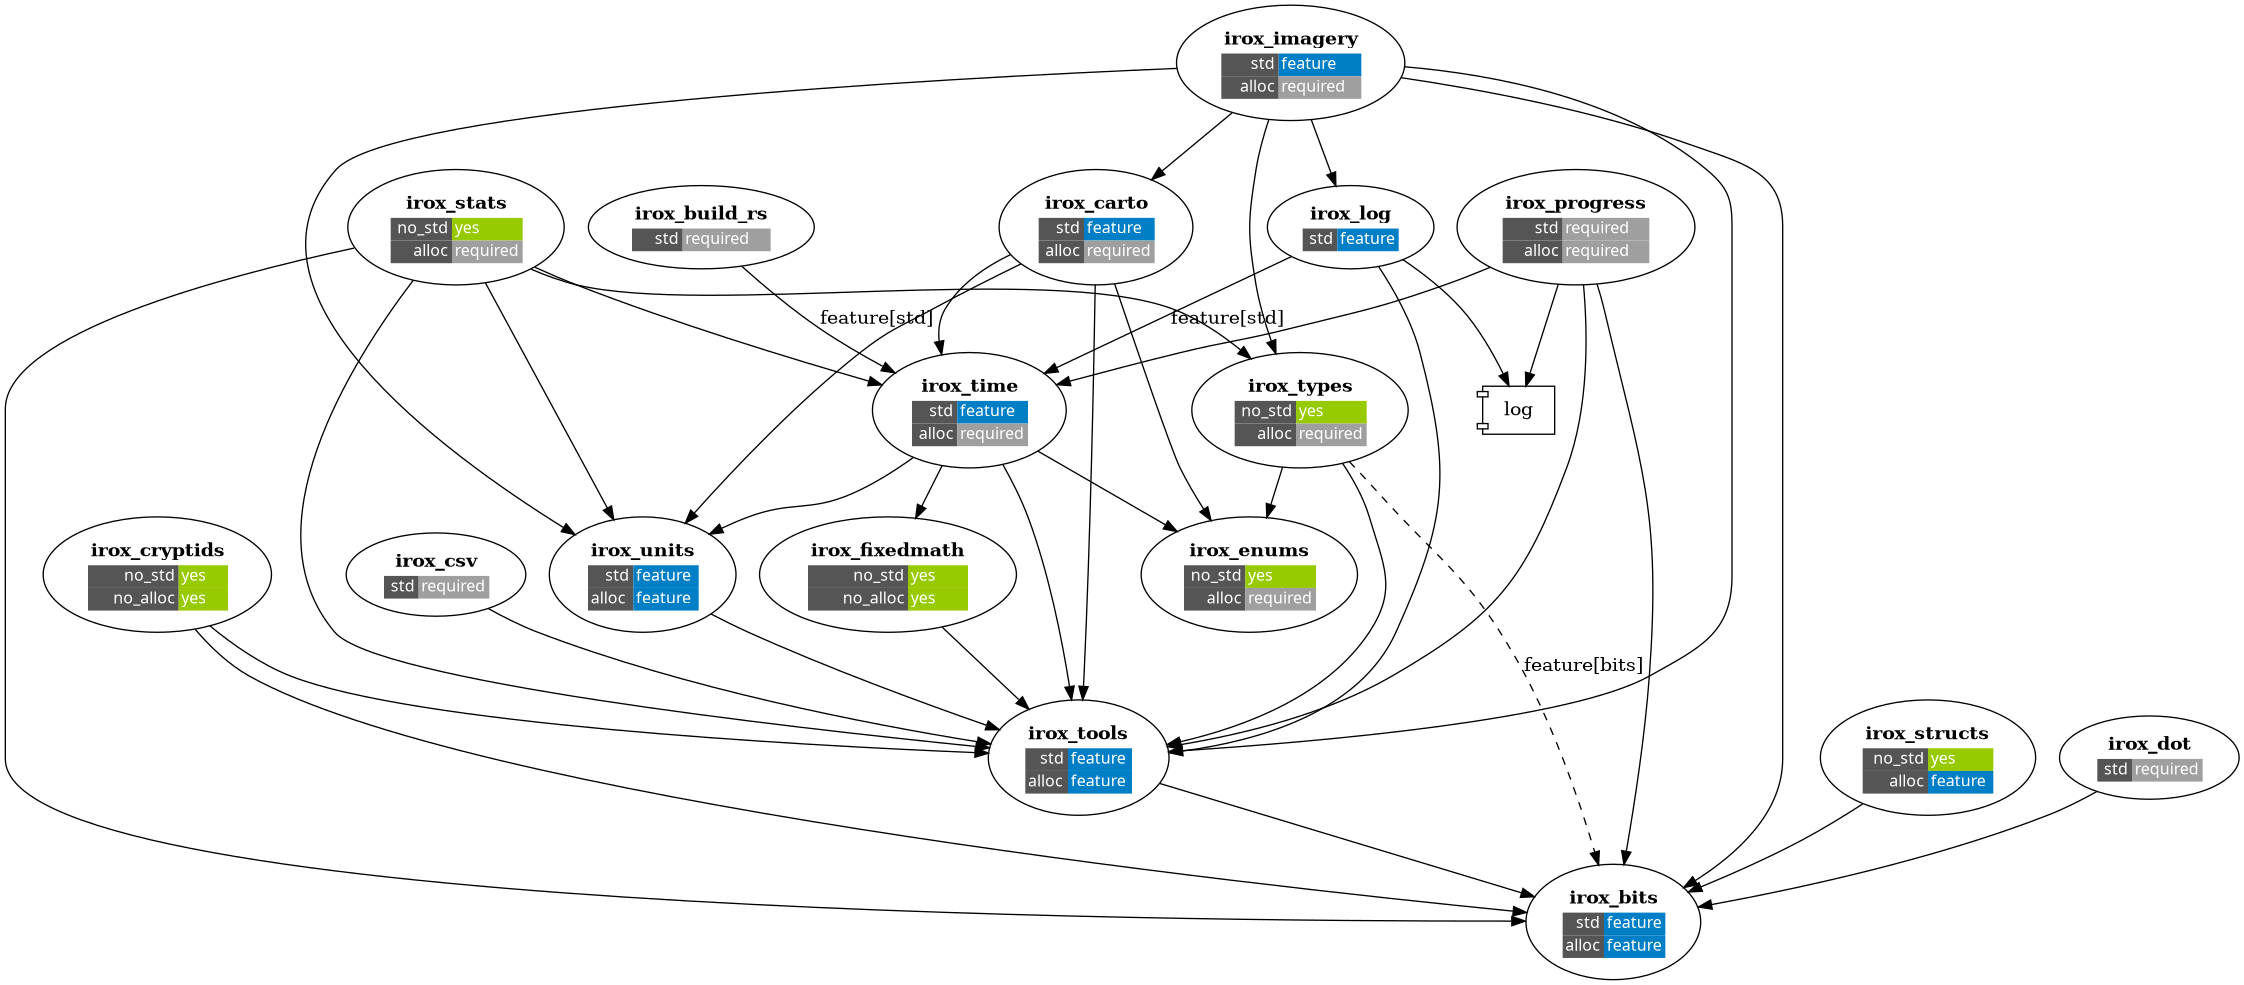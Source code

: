 @startdot

digraph DEPS {
        irox_tools -> irox_bits
        irox_units -> irox_tools
        irox_fixedmath -> irox_tools

        irox_time -> {
            irox_enums
            irox_units
            irox_tools
            irox_fixedmath
        }

        irox_carto -> {
            irox_tools
            irox_enums
            irox_time
        }
        irox_carto -> irox_units;

        irox_cryptids -> {irox_bits irox_tools}

        irox_types -> {
            irox_enums
            irox_tools
        }
        irox_types -> irox_bits [style=dashed,label="feature[bits]"];

        irox_imagery -> {
            irox_log
            irox_bits
            irox_tools
            irox_units
            irox_carto
            irox_types
        }
        irox_stats -> {
            irox_tools
            irox_bits
            irox_types
            irox_time
            irox_units
        }

        irox_progress -> {
            irox_tools [label="feature[std]"]
            irox_bits [label="feature[std]"]
            irox_time [label="feature[std]"]
            log
        }

        irox_structs -> irox_bits

        irox_build_rs -> irox_time [label="feature[std]"]

        irox_csv -> irox_tools

        irox_dot -> irox_bits

        irox_log -> {log irox_tools}
        irox_log -> irox_time [label="feature[std]"]

        log [shape=component]

        irox_bits [label=<
            <TABLE BORDER="0" CELLSPACING="0" CELLPADDING="2" STYLE="ROUNDED">
            <TR><TD COLSPAN="2"><B>irox_bits</B></TD></TR>
                <TR>
                    <TD BGCOLOR="#555555" WIDTH="30" ALIGN="RIGHT"><FONT COLOR="#FFFFFF" FACE="sans-serif" POINT-SIZE="12"> std</FONT></TD>
                    <TD BGCOLOR="#007ec6" WIDTH="41" ALIGN="LEFT"><FONT COLOR="#FFFFFF" FACE="sans-serif" POINT-SIZE="12">feature</FONT></TD>
                </TR>
                <TR>
                    <TD BGCOLOR="#555555" WIDTH="30" ALIGN="LEFT"><FONT COLOR="#FFFFFF" FACE="sans-serif" POINT-SIZE="12">alloc</FONT></TD>
                    <TD BGCOLOR="#007ec6" WIDTH="41" ALIGN="LEFT"><FONT COLOR="#FFFFFF" FACE="sans-serif" POINT-SIZE="12">feature</FONT></TD>
                </TR>
            </TABLE>>]
        irox_tools [label=<
            <TABLE BORDER="0" CELLSPACING="0" CELLPADDING="2" STYLE="ROUNDED">
                <TR><TD COLSPAN="2"><B>irox_tools</B></TD></TR>
                <TR>
                    <TD BGCOLOR="#555555" WIDTH="30" ALIGN="RIGHT"><FONT COLOR="#FFFFFF" FACE="sans-serif" POINT-SIZE="12"> std</FONT></TD>
                    <TD BGCOLOR="#007ec6" WIDTH="41" ALIGN="LEFT"><FONT COLOR="#FFFFFF" FACE="sans-serif" POINT-SIZE="12">feature</FONT></TD>
                </TR>
                <TR>
                    <TD BGCOLOR="#555555" WIDTH="30" ALIGN="LEFT"><FONT COLOR="#FFFFFF" FACE="sans-serif" POINT-SIZE="12">alloc</FONT></TD>
                    <TD BGCOLOR="#007ec6" WIDTH="41" ALIGN="LEFT"><FONT COLOR="#FFFFFF" FACE="sans-serif" POINT-SIZE="12">feature</FONT></TD>
                </TR>
                </TABLE>>]
        irox_cryptids [label=<
              <TABLE BORDER="0" CELLSPACING="0" CELLPADDING="2" STYLE="ROUNDED">
              <TR><TD COLSPAN="2"><B>irox_cryptids</B></TD></TR>
              <TR>
                  <TD BGCOLOR="#555555" WIDTH="41" ALIGN="RIGHT"><FONT COLOR="#FFFFFF" FACE="sans-serif" POINT-SIZE="12"> no_std</FONT></TD>
                  <TD BGCOLOR="#97ca00" WIDTH="23" ALIGN="LEFT"><FONT COLOR="#FFFFFF" FACE="sans-serif" POINT-SIZE="12">yes</FONT></TD>
              </TR>
              <TR>
                    <TD BGCOLOR="#555555" WIDTH="41" ALIGN="RIGHT"><FONT COLOR="#FFFFFF" FACE="sans-serif" POINT-SIZE="12"> no_alloc</FONT></TD>
                    <TD BGCOLOR="#97ca00" WIDTH="23" ALIGN="LEFT"><FONT COLOR="#FFFFFF" FACE="sans-serif" POINT-SIZE="12">yes</FONT></TD>
                </TR>
              </TABLE>>]
        irox_units [label=<
           <TABLE BORDER="0" CELLSPACING="0" CELLPADDING="2" STYLE="ROUNDED">
               <TR><TD COLSPAN="2"><B>irox_units</B></TD></TR>
               <TR>
                   <TD BGCOLOR="#555555" WIDTH="30" ALIGN="RIGHT"><FONT COLOR="#FFFFFF" FACE="sans-serif" POINT-SIZE="12"> std</FONT></TD>
                   <TD BGCOLOR="#007ec6" WIDTH="41" ALIGN="LEFT"><FONT COLOR="#FFFFFF" FACE="sans-serif" POINT-SIZE="12">feature</FONT></TD>
               </TR>
               <TR>
                   <TD BGCOLOR="#555555" WIDTH="30" ALIGN="LEFT"><FONT COLOR="#FFFFFF" FACE="sans-serif" POINT-SIZE="12">alloc</FONT></TD>
                   <TD BGCOLOR="#007ec6" WIDTH="41" ALIGN="LEFT"><FONT COLOR="#FFFFFF" FACE="sans-serif" POINT-SIZE="12">feature</FONT></TD>
               </TR>
               </TABLE>>]
        irox_csv [label=<
           <TABLE BORDER="0" CELLSPACING="0" CELLPADDING="2" STYLE="ROUNDED">
               <TR><TD COLSPAN="2"><B>irox_csv</B></TD></TR>
               <TR>
                   <TD BGCOLOR="#555555" WIDTH="22" ALIGN="RIGHT"><FONT COLOR="#FFFFFF" FACE="sans-serif" POINT-SIZE="12"> std</FONT></TD>
                   <TD BGCOLOR="#9f9f9f" WIDTH="50" ALIGN="LEFT"><FONT COLOR="#FFFFFF" FACE="sans-serif" POINT-SIZE="12">required</FONT></TD>
               </TR>
               </TABLE>>]
        irox_dot [label=<
           <TABLE BORDER="0" CELLSPACING="0" CELLPADDING="2" STYLE="ROUNDED">
               <TR><TD COLSPAN="2"><B>irox_dot</B></TD></TR>
               <TR>
                   <TD BGCOLOR="#555555" WIDTH="22" ALIGN="RIGHT"><FONT COLOR="#FFFFFF" FACE="sans-serif" POINT-SIZE="12"> std</FONT></TD>
                   <TD BGCOLOR="#9f9f9f" WIDTH="50" ALIGN="LEFT"><FONT COLOR="#FFFFFF" FACE="sans-serif" POINT-SIZE="12">required</FONT></TD>
               </TR>
               </TABLE>>]
        irox_build_rs [label=<
           <TABLE BORDER="0" CELLSPACING="0" CELLPADDING="2" STYLE="ROUNDED">
               <TR><TD COLSPAN="2"><B>irox_build_rs</B></TD></TR>
               <TR>
                   <TD BGCOLOR="#555555" WIDTH="22" ALIGN="RIGHT"><FONT COLOR="#FFFFFF" FACE="sans-serif" POINT-SIZE="12"> std</FONT></TD>
                   <TD BGCOLOR="#9f9f9f" WIDTH="50" ALIGN="LEFT"><FONT COLOR="#FFFFFF" FACE="sans-serif" POINT-SIZE="12">required</FONT></TD>
               </TR>
               </TABLE>>]
        irox_fixedmath [label=<
              <TABLE BORDER="0" CELLSPACING="0" CELLPADDING="2" STYLE="ROUNDED">
              <TR><TD COLSPAN="2"><B>irox_fixedmath</B></TD></TR>
              <TR>
                  <TD BGCOLOR="#555555" WIDTH="21" ALIGN="RIGHT"><FONT COLOR="#FFFFFF" FACE="sans-serif" POINT-SIZE="12"> no_std</FONT></TD>
                  <TD BGCOLOR="#97ca00" WIDTH="10" ALIGN="LEFT"><FONT COLOR="#FFFFFF" FACE="sans-serif" POINT-SIZE="12">yes</FONT></TD>
              </TR>
              <TR>
                    <TD BGCOLOR="#555555" WIDTH="21" ALIGN="RIGHT"><FONT COLOR="#FFFFFF" FACE="sans-serif" POINT-SIZE="12"> no_alloc</FONT></TD>
                    <TD BGCOLOR="#97ca00" WIDTH="10" ALIGN="LEFT"><FONT COLOR="#FFFFFF" FACE="sans-serif" POINT-SIZE="12">yes</FONT></TD>
                </TR>
              </TABLE>>]
        irox_time [label=<
              <TABLE BORDER="0" CELLSPACING="0" CELLPADDING="2" STYLE="ROUNDED">
              <TR><TD COLSPAN="2"><B>irox_time</B></TD></TR>
              <TR>
                 <TD BGCOLOR="#555555" WIDTH="30" ALIGN="RIGHT"><FONT COLOR="#FFFFFF" FACE="sans-serif" POINT-SIZE="12"> std</FONT></TD>
                 <TD BGCOLOR="#007ec6" WIDTH="41" ALIGN="LEFT"><FONT COLOR="#FFFFFF" FACE="sans-serif" POINT-SIZE="12">feature</FONT></TD>
             </TR>
              <TR>
                    <TD BGCOLOR="#555555" WIDTH="31" ALIGN="RIGHT"><FONT COLOR="#FFFFFF" FACE="sans-serif" POINT-SIZE="12"> alloc</FONT></TD>
                   <TD BGCOLOR="#9f9f9f" WIDTH="50" ALIGN="LEFT"><FONT COLOR="#FFFFFF" FACE="sans-serif" POINT-SIZE="12">required</FONT></TD>
                </TR>
              </TABLE>>]
        irox_enums [label=<
              <TABLE BORDER="0" CELLSPACING="0" CELLPADDING="2" STYLE="ROUNDED">
              <TR><TD COLSPAN="2"><B>irox_enums</B></TD></TR>
              <TR>
                    <TD BGCOLOR="#555555" WIDTH="21" ALIGN="RIGHT"><FONT COLOR="#FFFFFF" FACE="sans-serif" POINT-SIZE="12"> no_std</FONT></TD>
                    <TD BGCOLOR="#97ca00" WIDTH="10" ALIGN="LEFT"><FONT COLOR="#FFFFFF" FACE="sans-serif" POINT-SIZE="12">yes</FONT></TD>
                </TR>
              <TR>
                    <TD BGCOLOR="#555555" WIDTH="31" ALIGN="RIGHT"><FONT COLOR="#FFFFFF" FACE="sans-serif" POINT-SIZE="12"> alloc</FONT></TD>
                   <TD BGCOLOR="#9f9f9f" WIDTH="50" ALIGN="LEFT"><FONT COLOR="#FFFFFF" FACE="sans-serif" POINT-SIZE="12">required</FONT></TD>
                </TR>
              </TABLE>>]
        irox_carto [label=<
              <TABLE BORDER="0" CELLSPACING="0" CELLPADDING="2" STYLE="ROUNDED">
              <TR><TD COLSPAN="2"><B>irox_carto</B></TD></TR>
              <TR>
                 <TD BGCOLOR="#555555" WIDTH="30" ALIGN="RIGHT"><FONT COLOR="#FFFFFF" FACE="sans-serif" POINT-SIZE="12"> std</FONT></TD>
                 <TD BGCOLOR="#007ec6" WIDTH="41" ALIGN="LEFT"><FONT COLOR="#FFFFFF" FACE="sans-serif" POINT-SIZE="12">feature</FONT></TD>
             </TR>
              <TR>
                    <TD BGCOLOR="#555555" WIDTH="31" ALIGN="RIGHT"><FONT COLOR="#FFFFFF" FACE="sans-serif" POINT-SIZE="12"> alloc</FONT></TD>
                   <TD BGCOLOR="#9f9f9f" WIDTH="50" ALIGN="LEFT"><FONT COLOR="#FFFFFF" FACE="sans-serif" POINT-SIZE="12">required</FONT></TD>
                </TR>
              </TABLE>>]
        irox_structs [label=<
              <TABLE BORDER="0" CELLSPACING="0" CELLPADDING="2" STYLE="ROUNDED">
              <TR><TD COLSPAN="2"><B>irox_structs</B></TD></TR>
              <TR>
                    <TD BGCOLOR="#555555" WIDTH="21" ALIGN="RIGHT"><FONT COLOR="#FFFFFF" FACE="sans-serif" POINT-SIZE="12"> no_std</FONT></TD>
                    <TD BGCOLOR="#97ca00" WIDTH="10" ALIGN="LEFT"><FONT COLOR="#FFFFFF" FACE="sans-serif" POINT-SIZE="12">yes</FONT></TD>
                </TR>
              <TR>
                    <TD BGCOLOR="#555555" WIDTH="31" ALIGN="RIGHT"><FONT COLOR="#FFFFFF" FACE="sans-serif" POINT-SIZE="12"> alloc</FONT></TD>
                   <TD BGCOLOR="#007ec6" WIDTH="41" ALIGN="LEFT"><FONT COLOR="#FFFFFF" FACE="sans-serif" POINT-SIZE="12">feature</FONT></TD>
                </TR>
              </TABLE>>]
        irox_types [label=<
              <TABLE BORDER="0" CELLSPACING="0" CELLPADDING="2" STYLE="ROUNDED">
              <TR><TD COLSPAN="2"><B>irox_types</B></TD></TR>
              <TR>
                    <TD BGCOLOR="#555555" WIDTH="21" ALIGN="RIGHT"><FONT COLOR="#FFFFFF" FACE="sans-serif" POINT-SIZE="12"> no_std</FONT></TD>
                    <TD BGCOLOR="#97ca00" WIDTH="10" ALIGN="LEFT"><FONT COLOR="#FFFFFF" FACE="sans-serif" POINT-SIZE="12">yes</FONT></TD>
                </TR>
              <TR>
                    <TD BGCOLOR="#555555" WIDTH="31" ALIGN="RIGHT"><FONT COLOR="#FFFFFF" FACE="sans-serif" POINT-SIZE="12"> alloc</FONT></TD>
                   <TD BGCOLOR="#9f9f9f" WIDTH="50" ALIGN="LEFT"><FONT COLOR="#FFFFFF" FACE="sans-serif" POINT-SIZE="12">required</FONT></TD>
                </TR>
              </TABLE>>]
        irox_stats [label=<
              <TABLE BORDER="0" CELLSPACING="0" CELLPADDING="2" STYLE="ROUNDED">
              <TR><TD COLSPAN="2"><B>irox_stats</B></TD></TR>
              <TR>
                    <TD BGCOLOR="#555555" WIDTH="21" ALIGN="RIGHT"><FONT COLOR="#FFFFFF" FACE="sans-serif" POINT-SIZE="12"> no_std</FONT></TD>
                    <TD BGCOLOR="#97ca00" WIDTH="10" ALIGN="LEFT"><FONT COLOR="#FFFFFF" FACE="sans-serif" POINT-SIZE="12">yes</FONT></TD>
                </TR>
              <TR>
                    <TD BGCOLOR="#555555" WIDTH="31" ALIGN="RIGHT"><FONT COLOR="#FFFFFF" FACE="sans-serif" POINT-SIZE="12"> alloc</FONT></TD>
                   <TD BGCOLOR="#9f9f9f" WIDTH="50" ALIGN="LEFT"><FONT COLOR="#FFFFFF" FACE="sans-serif" POINT-SIZE="12">required</FONT></TD>
                </TR>
              </TABLE>>]
        irox_imagery [label=<
              <TABLE BORDER="0" CELLSPACING="0" CELLPADDING="2" STYLE="ROUNDED">
              <TR><TD COLSPAN="2"><B>irox_imagery</B></TD></TR>
              <TR>
                 <TD BGCOLOR="#555555" WIDTH="30" ALIGN="RIGHT"><FONT COLOR="#FFFFFF" FACE="sans-serif" POINT-SIZE="12"> std</FONT></TD>
                 <TD BGCOLOR="#007ec6" WIDTH="41" ALIGN="LEFT"><FONT COLOR="#FFFFFF" FACE="sans-serif" POINT-SIZE="12">feature</FONT></TD>
             </TR>
              <TR>
                    <TD BGCOLOR="#555555" WIDTH="31" ALIGN="RIGHT"><FONT COLOR="#FFFFFF" FACE="sans-serif" POINT-SIZE="12"> alloc</FONT></TD>
                   <TD BGCOLOR="#9f9f9f" WIDTH="50" ALIGN="LEFT"><FONT COLOR="#FFFFFF" FACE="sans-serif" POINT-SIZE="12">required</FONT></TD>
                </TR>
              </TABLE>>]
        irox_log [label=<
           <TABLE BORDER="0" CELLSPACING="0" CELLPADDING="2" STYLE="ROUNDED">
               <TR><TD COLSPAN="2"><B>irox_log</B></TD></TR>
               <TR>
                   <TD BGCOLOR="#555555" WIDTH="22" ALIGN="RIGHT"><FONT COLOR="#FFFFFF" FACE="sans-serif" POINT-SIZE="12"> std</FONT></TD>
                   <TD BGCOLOR="#007ec6" WIDTH="41" ALIGN="LEFT"><FONT COLOR="#FFFFFF" FACE="sans-serif" POINT-SIZE="12">feature</FONT></TD>
               </TR>
               </TABLE>>]
        irox_progress [label=<
              <TABLE BORDER="0" CELLSPACING="0" CELLPADDING="2" STYLE="ROUNDED">
              <TR><TD COLSPAN="2"><B>irox_progress</B></TD></TR>
              <TR>
                 <TD BGCOLOR="#555555" WIDTH="30" ALIGN="RIGHT"><FONT COLOR="#FFFFFF" FACE="sans-serif" POINT-SIZE="12"> std</FONT></TD>
                 <TD BGCOLOR="#9f9f9f" WIDTH="41" ALIGN="LEFT"><FONT COLOR="#FFFFFF" FACE="sans-serif" POINT-SIZE="12">required</FONT></TD>
             </TR>
              <TR>
                    <TD BGCOLOR="#555555" WIDTH="31" ALIGN="RIGHT"><FONT COLOR="#FFFFFF" FACE="sans-serif" POINT-SIZE="12"> alloc</FONT></TD>
                   <TD BGCOLOR="#9f9f9f" WIDTH="50" ALIGN="LEFT"><FONT COLOR="#FFFFFF" FACE="sans-serif" POINT-SIZE="12">required</FONT></TD>
                </TR>
              </TABLE>>]
}

@end